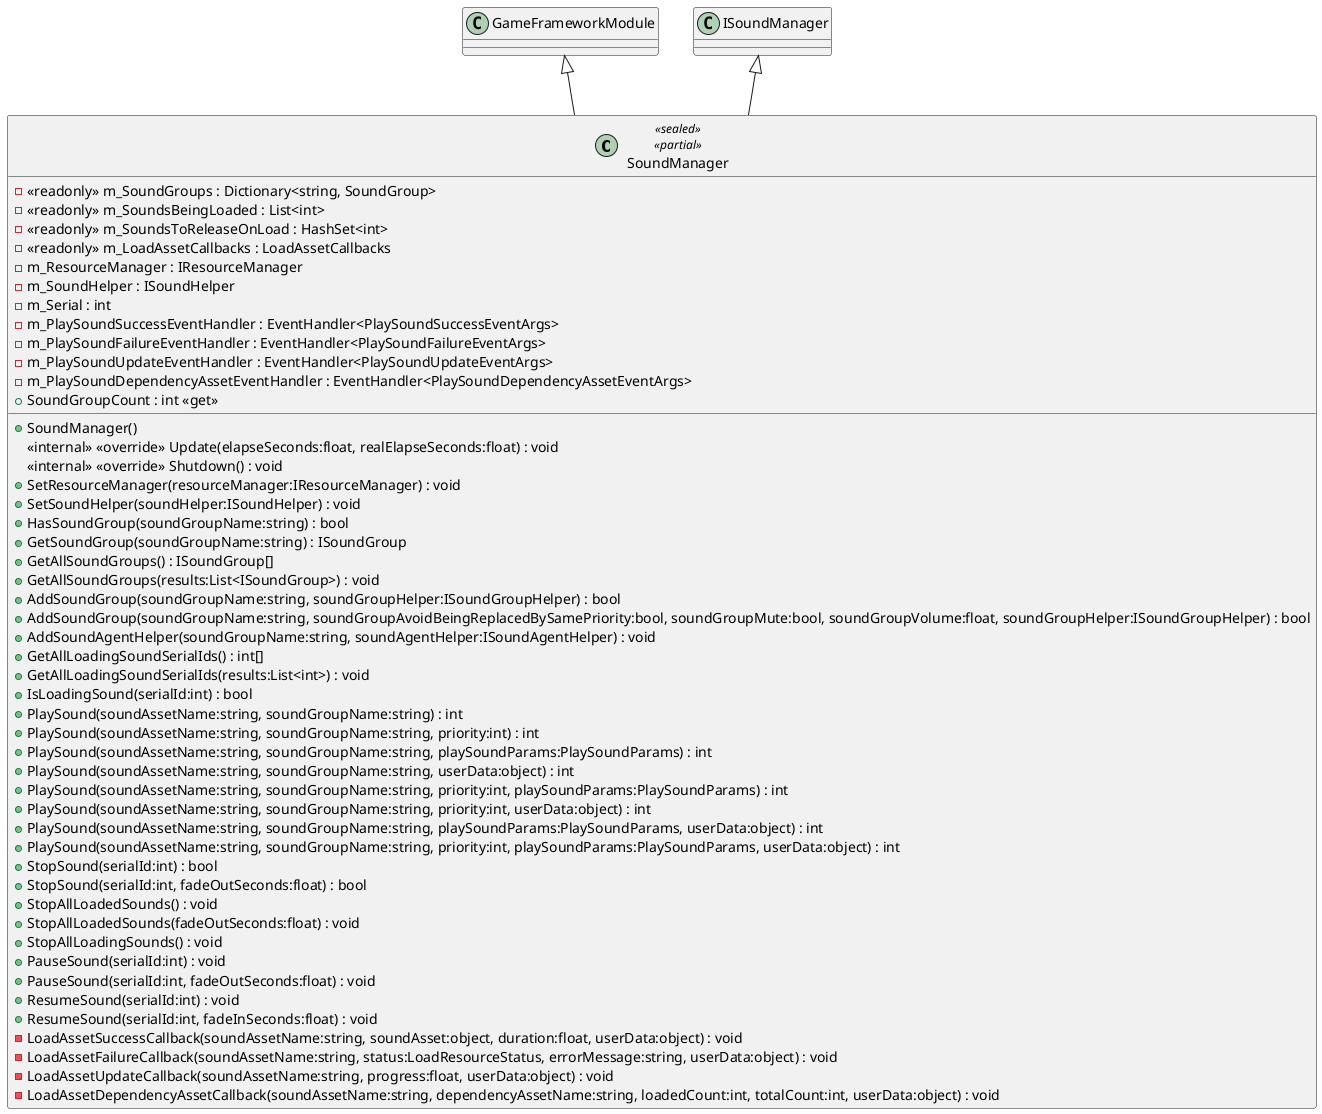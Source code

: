 @startuml
class SoundManager <<sealed>> <<partial>> {
    - <<readonly>> m_SoundGroups : Dictionary<string, SoundGroup>
    - <<readonly>> m_SoundsBeingLoaded : List<int>
    - <<readonly>> m_SoundsToReleaseOnLoad : HashSet<int>
    - <<readonly>> m_LoadAssetCallbacks : LoadAssetCallbacks
    - m_ResourceManager : IResourceManager
    - m_SoundHelper : ISoundHelper
    - m_Serial : int
    - m_PlaySoundSuccessEventHandler : EventHandler<PlaySoundSuccessEventArgs>
    - m_PlaySoundFailureEventHandler : EventHandler<PlaySoundFailureEventArgs>
    - m_PlaySoundUpdateEventHandler : EventHandler<PlaySoundUpdateEventArgs>
    - m_PlaySoundDependencyAssetEventHandler : EventHandler<PlaySoundDependencyAssetEventArgs>
    + SoundManager()
    + SoundGroupCount : int <<get>>
    <<internal>> <<override>> Update(elapseSeconds:float, realElapseSeconds:float) : void
    <<internal>> <<override>> Shutdown() : void
    + SetResourceManager(resourceManager:IResourceManager) : void
    + SetSoundHelper(soundHelper:ISoundHelper) : void
    + HasSoundGroup(soundGroupName:string) : bool
    + GetSoundGroup(soundGroupName:string) : ISoundGroup
    + GetAllSoundGroups() : ISoundGroup[]
    + GetAllSoundGroups(results:List<ISoundGroup>) : void
    + AddSoundGroup(soundGroupName:string, soundGroupHelper:ISoundGroupHelper) : bool
    + AddSoundGroup(soundGroupName:string, soundGroupAvoidBeingReplacedBySamePriority:bool, soundGroupMute:bool, soundGroupVolume:float, soundGroupHelper:ISoundGroupHelper) : bool
    + AddSoundAgentHelper(soundGroupName:string, soundAgentHelper:ISoundAgentHelper) : void
    + GetAllLoadingSoundSerialIds() : int[]
    + GetAllLoadingSoundSerialIds(results:List<int>) : void
    + IsLoadingSound(serialId:int) : bool
    + PlaySound(soundAssetName:string, soundGroupName:string) : int
    + PlaySound(soundAssetName:string, soundGroupName:string, priority:int) : int
    + PlaySound(soundAssetName:string, soundGroupName:string, playSoundParams:PlaySoundParams) : int
    + PlaySound(soundAssetName:string, soundGroupName:string, userData:object) : int
    + PlaySound(soundAssetName:string, soundGroupName:string, priority:int, playSoundParams:PlaySoundParams) : int
    + PlaySound(soundAssetName:string, soundGroupName:string, priority:int, userData:object) : int
    + PlaySound(soundAssetName:string, soundGroupName:string, playSoundParams:PlaySoundParams, userData:object) : int
    + PlaySound(soundAssetName:string, soundGroupName:string, priority:int, playSoundParams:PlaySoundParams, userData:object) : int
    + StopSound(serialId:int) : bool
    + StopSound(serialId:int, fadeOutSeconds:float) : bool
    + StopAllLoadedSounds() : void
    + StopAllLoadedSounds(fadeOutSeconds:float) : void
    + StopAllLoadingSounds() : void
    + PauseSound(serialId:int) : void
    + PauseSound(serialId:int, fadeOutSeconds:float) : void
    + ResumeSound(serialId:int) : void
    + ResumeSound(serialId:int, fadeInSeconds:float) : void
    - LoadAssetSuccessCallback(soundAssetName:string, soundAsset:object, duration:float, userData:object) : void
    - LoadAssetFailureCallback(soundAssetName:string, status:LoadResourceStatus, errorMessage:string, userData:object) : void
    - LoadAssetUpdateCallback(soundAssetName:string, progress:float, userData:object) : void
    - LoadAssetDependencyAssetCallback(soundAssetName:string, dependencyAssetName:string, loadedCount:int, totalCount:int, userData:object) : void
}
GameFrameworkModule <|-- SoundManager
ISoundManager <|-- SoundManager
@enduml
